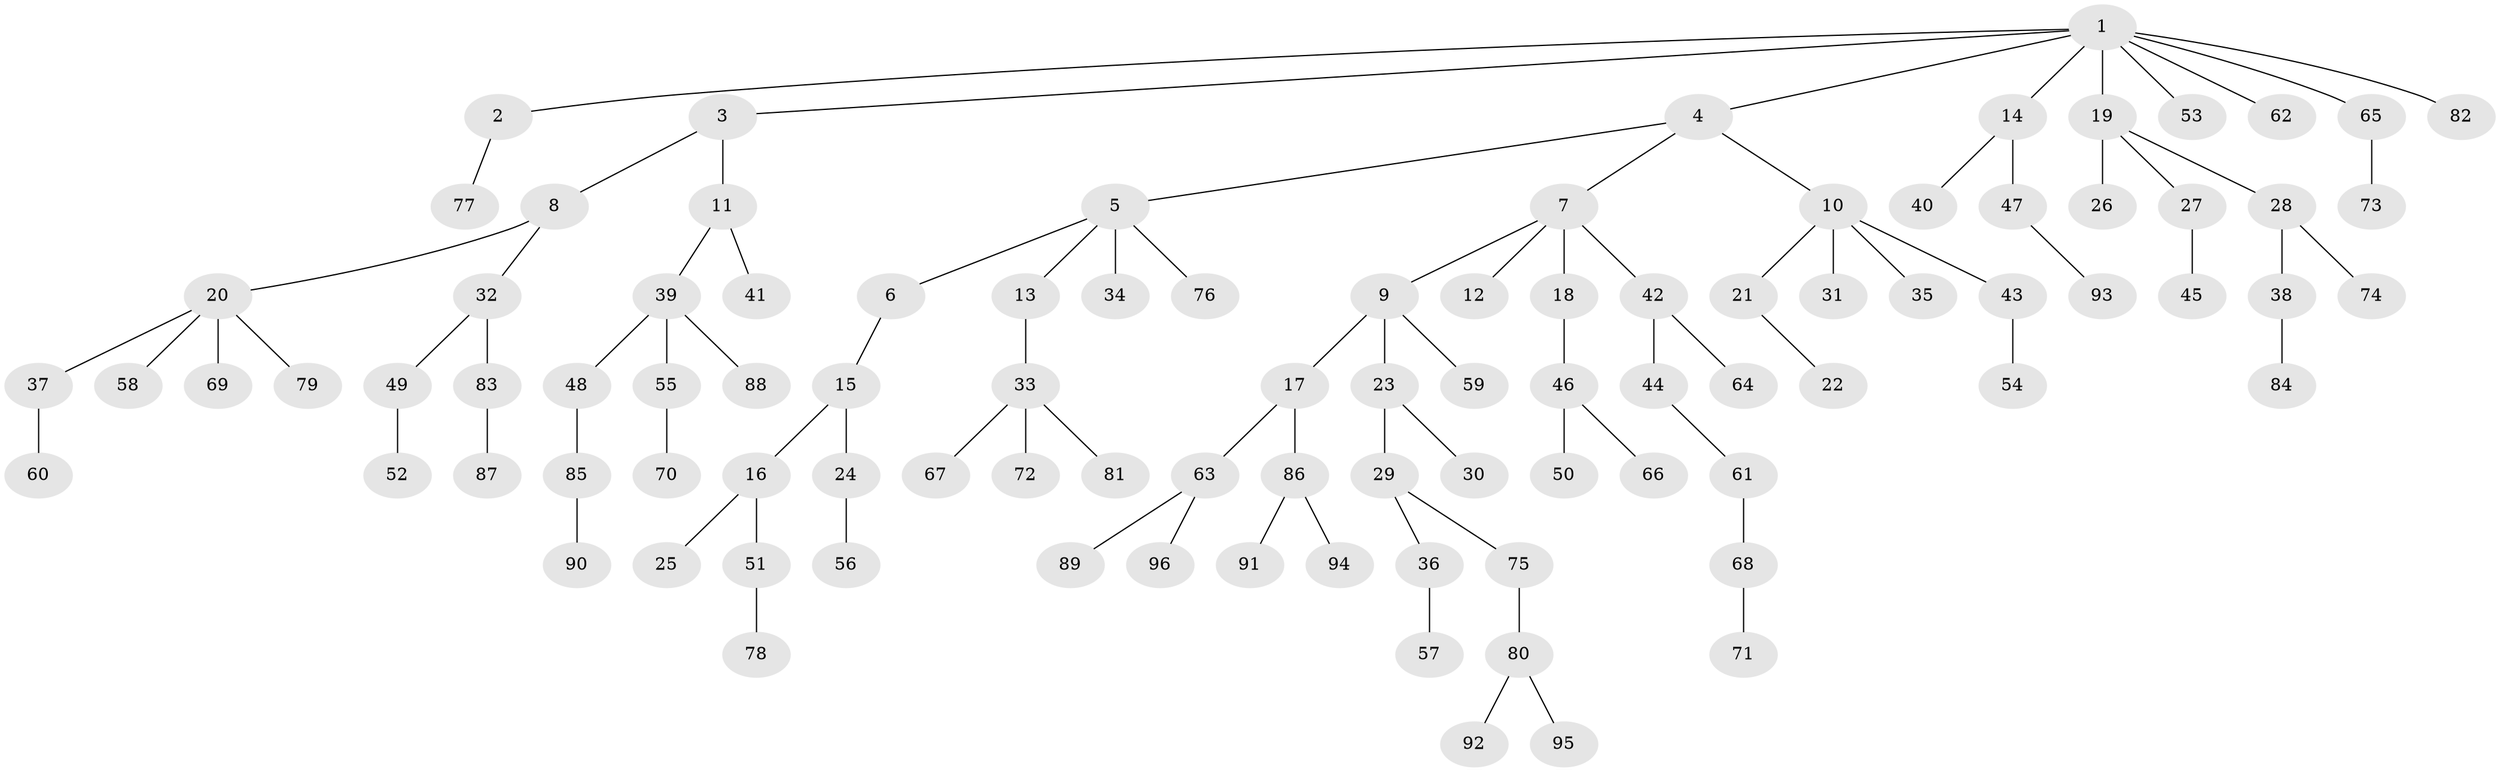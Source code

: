 // coarse degree distribution, {11: 0.015384615384615385, 1: 0.5538461538461539, 4: 0.09230769230769231, 5: 0.015384615384615385, 7: 0.015384615384615385, 2: 0.23076923076923078, 3: 0.07692307692307693}
// Generated by graph-tools (version 1.1) at 2025/24/03/03/25 07:24:07]
// undirected, 96 vertices, 95 edges
graph export_dot {
graph [start="1"]
  node [color=gray90,style=filled];
  1;
  2;
  3;
  4;
  5;
  6;
  7;
  8;
  9;
  10;
  11;
  12;
  13;
  14;
  15;
  16;
  17;
  18;
  19;
  20;
  21;
  22;
  23;
  24;
  25;
  26;
  27;
  28;
  29;
  30;
  31;
  32;
  33;
  34;
  35;
  36;
  37;
  38;
  39;
  40;
  41;
  42;
  43;
  44;
  45;
  46;
  47;
  48;
  49;
  50;
  51;
  52;
  53;
  54;
  55;
  56;
  57;
  58;
  59;
  60;
  61;
  62;
  63;
  64;
  65;
  66;
  67;
  68;
  69;
  70;
  71;
  72;
  73;
  74;
  75;
  76;
  77;
  78;
  79;
  80;
  81;
  82;
  83;
  84;
  85;
  86;
  87;
  88;
  89;
  90;
  91;
  92;
  93;
  94;
  95;
  96;
  1 -- 2;
  1 -- 3;
  1 -- 4;
  1 -- 14;
  1 -- 19;
  1 -- 53;
  1 -- 62;
  1 -- 65;
  1 -- 82;
  2 -- 77;
  3 -- 8;
  3 -- 11;
  4 -- 5;
  4 -- 7;
  4 -- 10;
  5 -- 6;
  5 -- 13;
  5 -- 34;
  5 -- 76;
  6 -- 15;
  7 -- 9;
  7 -- 12;
  7 -- 18;
  7 -- 42;
  8 -- 20;
  8 -- 32;
  9 -- 17;
  9 -- 23;
  9 -- 59;
  10 -- 21;
  10 -- 31;
  10 -- 35;
  10 -- 43;
  11 -- 39;
  11 -- 41;
  13 -- 33;
  14 -- 40;
  14 -- 47;
  15 -- 16;
  15 -- 24;
  16 -- 25;
  16 -- 51;
  17 -- 63;
  17 -- 86;
  18 -- 46;
  19 -- 26;
  19 -- 27;
  19 -- 28;
  20 -- 37;
  20 -- 58;
  20 -- 69;
  20 -- 79;
  21 -- 22;
  23 -- 29;
  23 -- 30;
  24 -- 56;
  27 -- 45;
  28 -- 38;
  28 -- 74;
  29 -- 36;
  29 -- 75;
  32 -- 49;
  32 -- 83;
  33 -- 67;
  33 -- 72;
  33 -- 81;
  36 -- 57;
  37 -- 60;
  38 -- 84;
  39 -- 48;
  39 -- 55;
  39 -- 88;
  42 -- 44;
  42 -- 64;
  43 -- 54;
  44 -- 61;
  46 -- 50;
  46 -- 66;
  47 -- 93;
  48 -- 85;
  49 -- 52;
  51 -- 78;
  55 -- 70;
  61 -- 68;
  63 -- 89;
  63 -- 96;
  65 -- 73;
  68 -- 71;
  75 -- 80;
  80 -- 92;
  80 -- 95;
  83 -- 87;
  85 -- 90;
  86 -- 91;
  86 -- 94;
}
